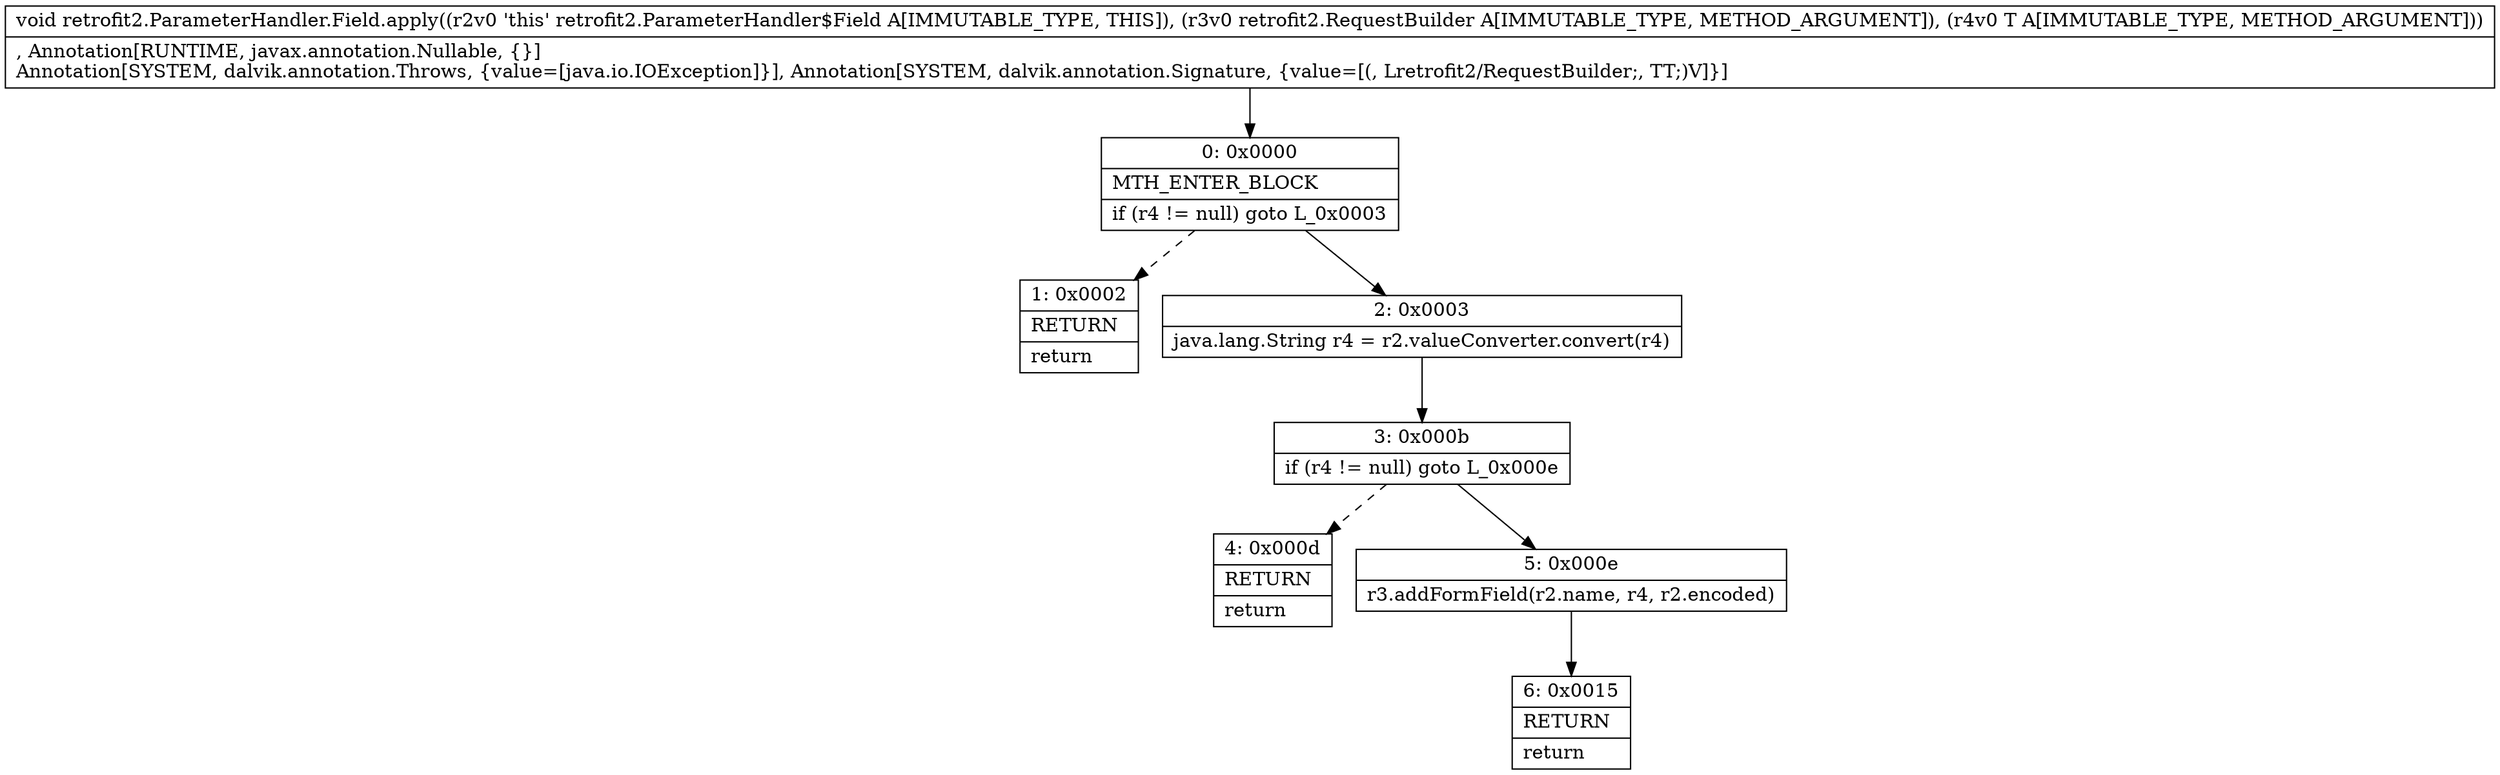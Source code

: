 digraph "CFG forretrofit2.ParameterHandler.Field.apply(Lretrofit2\/RequestBuilder;Ljava\/lang\/Object;)V" {
Node_0 [shape=record,label="{0\:\ 0x0000|MTH_ENTER_BLOCK\l|if (r4 != null) goto L_0x0003\l}"];
Node_1 [shape=record,label="{1\:\ 0x0002|RETURN\l|return\l}"];
Node_2 [shape=record,label="{2\:\ 0x0003|java.lang.String r4 = r2.valueConverter.convert(r4)\l}"];
Node_3 [shape=record,label="{3\:\ 0x000b|if (r4 != null) goto L_0x000e\l}"];
Node_4 [shape=record,label="{4\:\ 0x000d|RETURN\l|return\l}"];
Node_5 [shape=record,label="{5\:\ 0x000e|r3.addFormField(r2.name, r4, r2.encoded)\l}"];
Node_6 [shape=record,label="{6\:\ 0x0015|RETURN\l|return\l}"];
MethodNode[shape=record,label="{void retrofit2.ParameterHandler.Field.apply((r2v0 'this' retrofit2.ParameterHandler$Field A[IMMUTABLE_TYPE, THIS]), (r3v0 retrofit2.RequestBuilder A[IMMUTABLE_TYPE, METHOD_ARGUMENT]), (r4v0 T A[IMMUTABLE_TYPE, METHOD_ARGUMENT]))  | , Annotation[RUNTIME, javax.annotation.Nullable, \{\}]\lAnnotation[SYSTEM, dalvik.annotation.Throws, \{value=[java.io.IOException]\}], Annotation[SYSTEM, dalvik.annotation.Signature, \{value=[(, Lretrofit2\/RequestBuilder;, TT;)V]\}]\l}"];
MethodNode -> Node_0;
Node_0 -> Node_1[style=dashed];
Node_0 -> Node_2;
Node_2 -> Node_3;
Node_3 -> Node_4[style=dashed];
Node_3 -> Node_5;
Node_5 -> Node_6;
}

